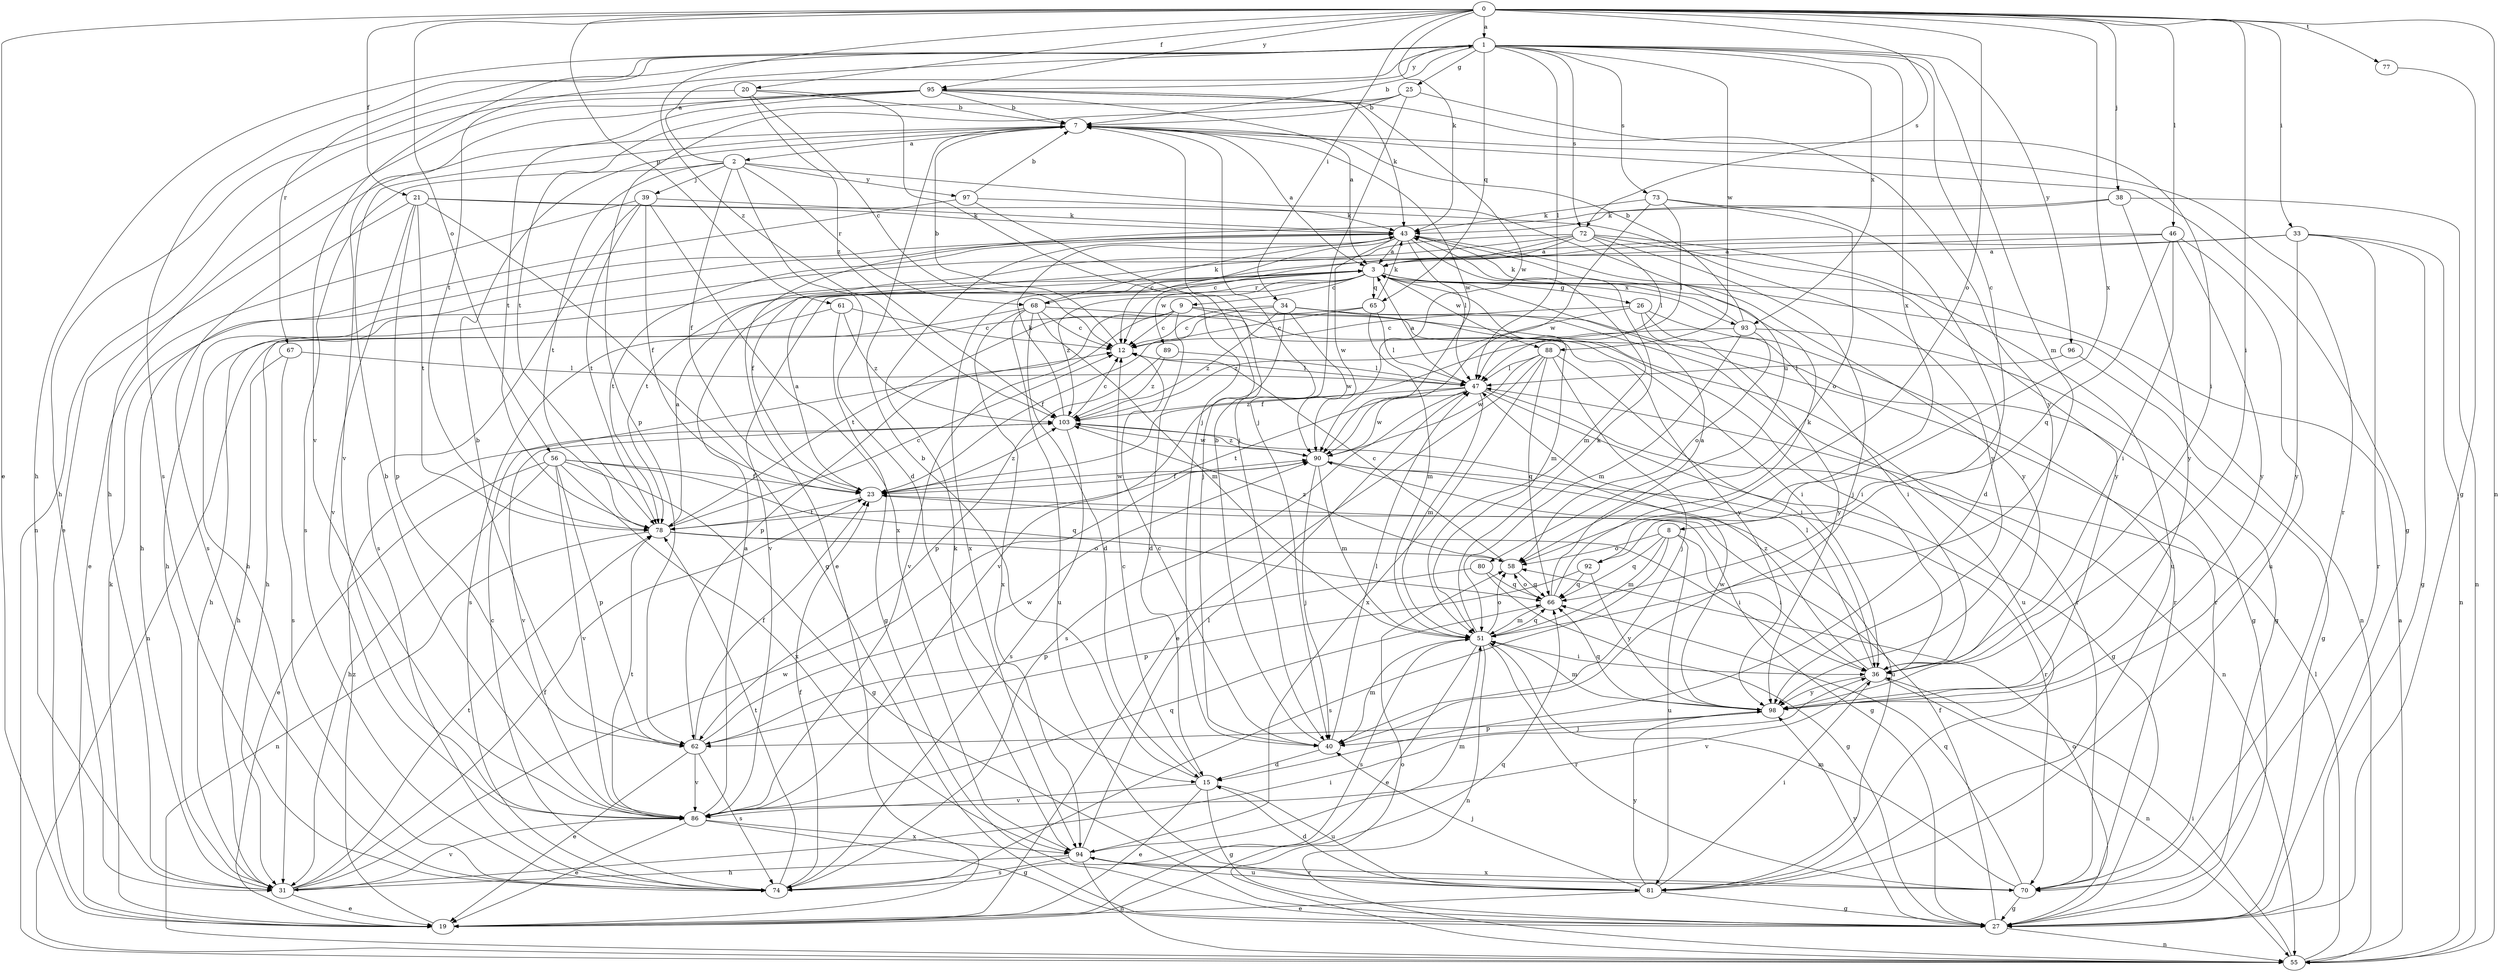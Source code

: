 strict digraph  {
0;
1;
2;
3;
7;
8;
9;
12;
15;
19;
20;
21;
23;
25;
26;
27;
31;
33;
34;
36;
38;
39;
40;
43;
46;
47;
51;
55;
56;
58;
61;
62;
65;
66;
67;
68;
70;
72;
73;
74;
77;
78;
80;
81;
86;
88;
89;
90;
92;
93;
94;
95;
96;
97;
98;
103;
0 -> 1  [label=a];
0 -> 19  [label=e];
0 -> 20  [label=f];
0 -> 21  [label=f];
0 -> 33  [label=i];
0 -> 34  [label=i];
0 -> 36  [label=i];
0 -> 38  [label=j];
0 -> 43  [label=k];
0 -> 46  [label=l];
0 -> 55  [label=n];
0 -> 56  [label=o];
0 -> 58  [label=o];
0 -> 61  [label=p];
0 -> 72  [label=s];
0 -> 77  [label=t];
0 -> 92  [label=x];
0 -> 95  [label=y];
0 -> 103  [label=z];
1 -> 7  [label=b];
1 -> 8  [label=c];
1 -> 25  [label=g];
1 -> 31  [label=h];
1 -> 47  [label=l];
1 -> 51  [label=m];
1 -> 65  [label=q];
1 -> 67  [label=r];
1 -> 72  [label=s];
1 -> 73  [label=s];
1 -> 74  [label=s];
1 -> 78  [label=t];
1 -> 86  [label=v];
1 -> 88  [label=w];
1 -> 92  [label=x];
1 -> 93  [label=x];
1 -> 95  [label=y];
1 -> 96  [label=y];
2 -> 1  [label=a];
2 -> 15  [label=d];
2 -> 23  [label=f];
2 -> 39  [label=j];
2 -> 68  [label=r];
2 -> 74  [label=s];
2 -> 78  [label=t];
2 -> 80  [label=u];
2 -> 97  [label=y];
3 -> 9  [label=c];
3 -> 26  [label=g];
3 -> 31  [label=h];
3 -> 51  [label=m];
3 -> 55  [label=n];
3 -> 65  [label=q];
3 -> 68  [label=r];
3 -> 86  [label=v];
3 -> 88  [label=w];
3 -> 89  [label=w];
3 -> 93  [label=x];
3 -> 103  [label=z];
7 -> 2  [label=a];
7 -> 3  [label=a];
7 -> 19  [label=e];
7 -> 27  [label=g];
7 -> 40  [label=j];
7 -> 70  [label=r];
7 -> 90  [label=w];
8 -> 36  [label=i];
8 -> 51  [label=m];
8 -> 58  [label=o];
8 -> 66  [label=q];
8 -> 74  [label=s];
8 -> 81  [label=u];
9 -> 12  [label=c];
9 -> 15  [label=d];
9 -> 27  [label=g];
9 -> 36  [label=i];
9 -> 62  [label=p];
9 -> 70  [label=r];
9 -> 78  [label=t];
9 -> 86  [label=v];
12 -> 7  [label=b];
12 -> 47  [label=l];
15 -> 7  [label=b];
15 -> 12  [label=c];
15 -> 19  [label=e];
15 -> 27  [label=g];
15 -> 81  [label=u];
15 -> 86  [label=v];
19 -> 43  [label=k];
19 -> 66  [label=q];
19 -> 103  [label=z];
20 -> 7  [label=b];
20 -> 12  [label=c];
20 -> 31  [label=h];
20 -> 40  [label=j];
20 -> 103  [label=z];
21 -> 27  [label=g];
21 -> 43  [label=k];
21 -> 62  [label=p];
21 -> 74  [label=s];
21 -> 78  [label=t];
21 -> 86  [label=v];
21 -> 98  [label=y];
23 -> 3  [label=a];
23 -> 27  [label=g];
23 -> 78  [label=t];
23 -> 90  [label=w];
23 -> 103  [label=z];
25 -> 7  [label=b];
25 -> 36  [label=i];
25 -> 40  [label=j];
25 -> 62  [label=p];
25 -> 78  [label=t];
26 -> 12  [label=c];
26 -> 36  [label=i];
26 -> 70  [label=r];
26 -> 98  [label=y];
26 -> 103  [label=z];
27 -> 23  [label=f];
27 -> 55  [label=n];
27 -> 58  [label=o];
27 -> 98  [label=y];
31 -> 19  [label=e];
31 -> 23  [label=f];
31 -> 36  [label=i];
31 -> 78  [label=t];
31 -> 86  [label=v];
31 -> 90  [label=w];
33 -> 3  [label=a];
33 -> 27  [label=g];
33 -> 55  [label=n];
33 -> 70  [label=r];
33 -> 94  [label=x];
33 -> 98  [label=y];
34 -> 12  [label=c];
34 -> 23  [label=f];
34 -> 36  [label=i];
34 -> 70  [label=r];
34 -> 81  [label=u];
34 -> 86  [label=v];
34 -> 90  [label=w];
34 -> 103  [label=z];
36 -> 47  [label=l];
36 -> 55  [label=n];
36 -> 86  [label=v];
36 -> 98  [label=y];
36 -> 103  [label=z];
38 -> 19  [label=e];
38 -> 43  [label=k];
38 -> 55  [label=n];
38 -> 98  [label=y];
39 -> 19  [label=e];
39 -> 23  [label=f];
39 -> 43  [label=k];
39 -> 74  [label=s];
39 -> 78  [label=t];
39 -> 94  [label=x];
40 -> 7  [label=b];
40 -> 12  [label=c];
40 -> 15  [label=d];
40 -> 47  [label=l];
40 -> 51  [label=m];
43 -> 3  [label=a];
43 -> 12  [label=c];
43 -> 31  [label=h];
43 -> 47  [label=l];
43 -> 51  [label=m];
43 -> 78  [label=t];
43 -> 90  [label=w];
43 -> 98  [label=y];
46 -> 3  [label=a];
46 -> 23  [label=f];
46 -> 36  [label=i];
46 -> 66  [label=q];
46 -> 81  [label=u];
46 -> 98  [label=y];
47 -> 3  [label=a];
47 -> 27  [label=g];
47 -> 51  [label=m];
47 -> 55  [label=n];
47 -> 74  [label=s];
47 -> 78  [label=t];
47 -> 90  [label=w];
47 -> 103  [label=z];
51 -> 19  [label=e];
51 -> 36  [label=i];
51 -> 43  [label=k];
51 -> 55  [label=n];
51 -> 58  [label=o];
51 -> 66  [label=q];
51 -> 70  [label=r];
51 -> 74  [label=s];
55 -> 3  [label=a];
55 -> 36  [label=i];
55 -> 47  [label=l];
55 -> 58  [label=o];
56 -> 19  [label=e];
56 -> 23  [label=f];
56 -> 27  [label=g];
56 -> 31  [label=h];
56 -> 62  [label=p];
56 -> 66  [label=q];
56 -> 86  [label=v];
56 -> 94  [label=x];
58 -> 12  [label=c];
58 -> 66  [label=q];
58 -> 103  [label=z];
61 -> 12  [label=c];
61 -> 27  [label=g];
61 -> 31  [label=h];
61 -> 103  [label=z];
62 -> 7  [label=b];
62 -> 19  [label=e];
62 -> 23  [label=f];
62 -> 74  [label=s];
62 -> 86  [label=v];
62 -> 90  [label=w];
65 -> 12  [label=c];
65 -> 43  [label=k];
65 -> 47  [label=l];
65 -> 51  [label=m];
65 -> 55  [label=n];
66 -> 3  [label=a];
66 -> 43  [label=k];
66 -> 51  [label=m];
66 -> 58  [label=o];
67 -> 31  [label=h];
67 -> 47  [label=l];
67 -> 74  [label=s];
68 -> 12  [label=c];
68 -> 15  [label=d];
68 -> 43  [label=k];
68 -> 51  [label=m];
68 -> 74  [label=s];
68 -> 81  [label=u];
68 -> 94  [label=x];
68 -> 98  [label=y];
70 -> 27  [label=g];
70 -> 51  [label=m];
70 -> 66  [label=q];
70 -> 94  [label=x];
72 -> 3  [label=a];
72 -> 12  [label=c];
72 -> 31  [label=h];
72 -> 40  [label=j];
72 -> 47  [label=l];
72 -> 78  [label=t];
72 -> 81  [label=u];
72 -> 98  [label=y];
73 -> 15  [label=d];
73 -> 43  [label=k];
73 -> 47  [label=l];
73 -> 58  [label=o];
73 -> 90  [label=w];
74 -> 12  [label=c];
74 -> 23  [label=f];
74 -> 78  [label=t];
77 -> 27  [label=g];
78 -> 3  [label=a];
78 -> 12  [label=c];
78 -> 36  [label=i];
78 -> 55  [label=n];
78 -> 58  [label=o];
80 -> 27  [label=g];
80 -> 62  [label=p];
80 -> 66  [label=q];
81 -> 15  [label=d];
81 -> 19  [label=e];
81 -> 27  [label=g];
81 -> 36  [label=i];
81 -> 40  [label=j];
81 -> 98  [label=y];
86 -> 3  [label=a];
86 -> 7  [label=b];
86 -> 19  [label=e];
86 -> 27  [label=g];
86 -> 66  [label=q];
86 -> 78  [label=t];
86 -> 94  [label=x];
88 -> 19  [label=e];
88 -> 36  [label=i];
88 -> 40  [label=j];
88 -> 47  [label=l];
88 -> 66  [label=q];
88 -> 90  [label=w];
88 -> 94  [label=x];
89 -> 47  [label=l];
89 -> 62  [label=p];
89 -> 103  [label=z];
90 -> 23  [label=f];
90 -> 40  [label=j];
90 -> 51  [label=m];
90 -> 70  [label=r];
90 -> 81  [label=u];
90 -> 103  [label=z];
92 -> 62  [label=p];
92 -> 66  [label=q];
92 -> 98  [label=y];
93 -> 7  [label=b];
93 -> 23  [label=f];
93 -> 27  [label=g];
93 -> 43  [label=k];
93 -> 51  [label=m];
93 -> 58  [label=o];
94 -> 31  [label=h];
94 -> 43  [label=k];
94 -> 47  [label=l];
94 -> 51  [label=m];
94 -> 55  [label=n];
94 -> 70  [label=r];
94 -> 74  [label=s];
94 -> 81  [label=u];
95 -> 3  [label=a];
95 -> 7  [label=b];
95 -> 31  [label=h];
95 -> 43  [label=k];
95 -> 55  [label=n];
95 -> 78  [label=t];
95 -> 86  [label=v];
95 -> 90  [label=w];
95 -> 98  [label=y];
96 -> 27  [label=g];
96 -> 47  [label=l];
97 -> 7  [label=b];
97 -> 31  [label=h];
97 -> 40  [label=j];
97 -> 43  [label=k];
98 -> 40  [label=j];
98 -> 51  [label=m];
98 -> 62  [label=p];
98 -> 66  [label=q];
98 -> 90  [label=w];
103 -> 12  [label=c];
103 -> 43  [label=k];
103 -> 74  [label=s];
103 -> 86  [label=v];
103 -> 90  [label=w];
}
